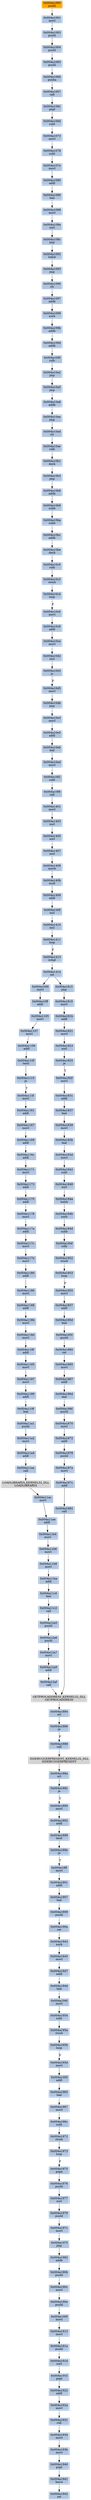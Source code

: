strict digraph G {
	graph [bgcolor=transparent,
		name=G
	];
	node [color=lightsteelblue,
		fillcolor=lightsteelblue,
		shape=rectangle,
		style=filled
	];
	"0x004a11b8"	[label="0x004a11b8
movl"];
	"0x004a11ba"	[label="0x004a11ba
addl"];
	"0x004a11b8" -> "0x004a11ba"	[color="#000000"];
	"0x004a1947"	[label="0x004a1947
addl"];
	"0x004a194d"	[label="0x004a194d
leal"];
	"0x004a1947" -> "0x004a194d"	[color="#000000"];
	"0x004a106d"	[label="0x004a106d
subl"];
	"0x004a1073"	[label="0x004a1073
movl"];
	"0x004a106d" -> "0x004a1073"	[color="#000000"];
	"0x004a1097"	[label="0x004a1097
addb"];
	"0x004a1099"	[label="0x004a1099
xorb"];
	"0x004a1097" -> "0x004a1099"	[color="#000000"];
	"0x004a184d"	[label="0x004a184d
subb"];
	"0x004a184f"	[label="0x004a184f
rolb"];
	"0x004a184d" -> "0x004a184f"	[color="#000000"];
	"0x004a187a"	[label="0x004a187a
movl"];
	"0x004a187c"	[label="0x004a187c
addl"];
	"0x004a187a" -> "0x004a187c"	[color="#000000"];
	"0x004a1972"	[label="0x004a1972
stosb"];
	"0x004a1973"	[label="0x004a1973
loop"];
	"0x004a1972" -> "0x004a1973"	[color="#000000"];
	"0x004a108a"	[label="0x004a108a
xorl"];
	"0x004a108c"	[label="0x004a108c
jmp"];
	"0x004a108a" -> "0x004a108c"	[color="#000000"];
	"0x004a1169"	[label="0x004a1169
addl"];
	"0x004a116c"	[label="0x004a116c
addl"];
	"0x004a1169" -> "0x004a116c"	[color="#000000"];
	"0x004a107e"	[label="0x004a107e
movl"];
	"0x004a1080"	[label="0x004a1080
addl"];
	"0x004a107e" -> "0x004a1080"	[color="#000000"];
	"0x004a109b"	[label="0x004a109b
addb"];
	"0x004a1099" -> "0x004a109b"	[color="#000000"];
	"0x004a10d3"	[label="0x004a10d3
js"];
	"0x004a10d5"	[label="0x004a10d5
movl"];
	"0x004a10d3" -> "0x004a10d5"	[color="#000000",
		label=F];
	"0x004a181b"	[label="0x004a181b
addl"];
	"0x004a1821"	[label="0x004a1821
movl"];
	"0x004a181b" -> "0x004a1821"	[color="#000000"];
	"0x004a10ae"	[label="0x004a10ae
rolb"];
	"0x004a10b1"	[label="0x004a10b1
decb"];
	"0x004a10ae" -> "0x004a10b1"	[color="#000000"];
	"0x004a191d"	[label="0x004a191d
xorl"];
	"0x004a191f"	[label="0x004a191f
popl"];
	"0x004a191d" -> "0x004a191f"	[color="#000000"];
	"0x004a188a"	[label="0x004a188a
orl"];
	"0x004a188c"	[label="0x004a188c
je"];
	"0x004a188a" -> "0x004a188c"	[color="#000000"];
	"0x004a118b"	[label="0x004a118b
movl"];
	"0x004a118d"	[label="0x004a118d
movl"];
	"0x004a118b" -> "0x004a118d"	[color="#000000"];
	"0x004a1175"	[label="0x004a1175
addl"];
	"0x004a1178"	[label="0x004a1178
movl"];
	"0x004a1175" -> "0x004a1178"	[color="#000000"];
	"0x004a1063"	[label="0x004a1063
pushl"];
	"0x004a1064"	[label="0x004a1064
pushl"];
	"0x004a1063" -> "0x004a1064"	[color="#000000"];
	"0x004a1954"	[label="0x004a1954
subl"];
	"0x004a195a"	[label="0x004a195a
stosb"];
	"0x004a1954" -> "0x004a195a"	[color="#000000"];
	"0x004a10c4"	[label="0x004a10c4
loop"];
	"0x004a10c6"	[label="0x004a10c6
movl"];
	"0x004a10c4" -> "0x004a10c6"	[color="#000000",
		label=F];
	"0x004a1976"	[label="0x004a1976
pushl"];
	"0x004a1977"	[label="0x004a1977
xorl"];
	"0x004a1976" -> "0x004a1977"	[color="#000000"];
	"0x004a1907"	[label="0x004a1907
leal"];
	"0x004a1909"	[label="0x004a1909
pushl"];
	"0x004a1907" -> "0x004a1909"	[color="#000000"];
	"0x004a115f"	[label="0x004a115f
movl"];
	"0x004a1161"	[label="0x004a1161
addl"];
	"0x004a115f" -> "0x004a1161"	[color="#000000"];
	"0x004a1086"	[label="0x004a1086
leal"];
	"0x004a1080" -> "0x004a1086"	[color="#000000"];
	"0x004a1065"	[label="0x004a1065
pushl"];
	"0x004a1066"	[label="0x004a1066
pusha"];
	"0x004a1065" -> "0x004a1066"	[color="#000000"];
	"0x004a1107"	[label="0x004a1107
movl"];
	"0x004a1109"	[label="0x004a1109
addl"];
	"0x004a1107" -> "0x004a1109"	[color="#000000"];
	"0x004a10db"	[label="0x004a10db
jmp"];
	"0x004a10e3"	[label="0x004a10e3
movl"];
	"0x004a10db" -> "0x004a10e3"	[color="#000000"];
	"0x004a10bc"	[label="0x004a10bc
addb"];
	"0x004a10be"	[label="0x004a10be
decb"];
	"0x004a10bc" -> "0x004a10be"	[color="#000000"];
	"0x004a1825"	[label="0x004a1825
je"];
	"0x004a182f"	[label="0x004a182f
movl"];
	"0x004a1825" -> "0x004a182f"	[color="#000000",
		label=T];
	"0x004a1088"	[label="0x004a1088
movl"];
	"0x004a1088" -> "0x004a108a"	[color="#000000"];
	"0x004a1195"	[label="0x004a1195
movl"];
	"0x004a1197"	[label="0x004a1197
movl"];
	"0x004a1195" -> "0x004a1197"	[color="#000000"];
	"0x004a118f"	[label="0x004a118f
addl"];
	"0x004a118d" -> "0x004a118f"	[color="#000000"];
	"0x004a1171"	[label="0x004a1171
movl"];
	"0x004a1173"	[label="0x004a1173
addl"];
	"0x004a1171" -> "0x004a1173"	[color="#000000"];
	"0x004a1401"	[label="0x004a1401
movl"];
	"0x004a1403"	[label="0x004a1403
xorl"];
	"0x004a1401" -> "0x004a1403"	[color="#000000"];
	"0x004a1092"	[label="0x004a1092
lodsb"];
	"0x004a108c" -> "0x004a1092"	[color="#000000"];
	"0x004a192a"	[label="0x004a192a
movl"];
	"0x004a1931"	[label="0x004a1931
roll"];
	"0x004a192a" -> "0x004a1931"	[color="#000000"];
	"0x004a1186"	[label="0x004a1186
movl"];
	"0x004a1188"	[label="0x004a1188
addl"];
	"0x004a1186" -> "0x004a1188"	[color="#000000"];
	"0x004a1857"	[label="0x004a1857
addl"];
	"0x004a185d"	[label="0x004a185d
leal"];
	"0x004a1857" -> "0x004a185d"	[color="#000000"];
	"0x004a1975"	[label="0x004a1975
popa"];
	"0x004a1975" -> "0x004a1976"	[color="#000000"];
	"0x004a1884"	[label="0x004a1884
orl"];
	"0x004a1886"	[label="0x004a1886
je"];
	"0x004a1884" -> "0x004a1886"	[color="#000000"];
	"0x004a10f8"	[label="0x004a10f8
call"];
	"0x004a10f8" -> "0x004a1401"	[color="#000000"];
	"0x004a10d5" -> "0x004a10db"	[color="#000000"];
	LOADLIBRARYA_KERNEL32_DLL	[color=lightgrey,
		fillcolor=lightgrey,
		label="LOADLIBRARYA_KERNEL32_DLL
LOADLIBRARYA"];
	"0x004a11ac"	[label="0x004a11ac
movl"];
	LOADLIBRARYA_KERNEL32_DLL -> "0x004a11ac"	[color="#000000"];
	"0x004a12a9"	[label="0x004a12a9
addl"];
	"0x004a12af"	[label="0x004a12af
call"];
	"0x004a12a9" -> "0x004a12af"	[color="#000000"];
	"0x004a10a2"	[label="0x004a10a2
jmp"];
	"0x004a10a5"	[label="0x004a10a5
jmp"];
	"0x004a10a2" -> "0x004a10a5"	[color="#000000"];
	"0x004a10c0"	[label="0x004a10c0
rolb"];
	"0x004a10c3"	[label="0x004a10c3
stosb"];
	"0x004a10c0" -> "0x004a10c3"	[color="#000000"];
	"0x004a190a"	[label="0x004a190a
ret"];
	"0x004a1909" -> "0x004a190a"	[color="#000000"];
	"0x004a191a"	[label="0x004a191a
pushl"];
	"0x004a191a" -> "0x004a191d"	[color="#000000"];
	"0x004a10be" -> "0x004a10c0"	[color="#000000"];
	"0x004a1413"	[label="0x004a1413
xchgl"];
	"0x004a1414"	[label="0x004a1414
ret"];
	"0x004a1413" -> "0x004a1414"	[color="#000000"];
	"0x004a1890"	[label="0x004a1890
movl"];
	"0x004a1892"	[label="0x004a1892
addl"];
	"0x004a1890" -> "0x004a1892"	[color="#000000"];
	"0x004a188c" -> "0x004a1890"	[color="#000000",
		label=T];
	"0x004a183d"	[label="0x004a183d
movl"];
	"0x004a1842"	[label="0x004a1842
subl"];
	"0x004a183d" -> "0x004a1842"	[color="#000000"];
	"0x004a1167"	[label="0x004a1167
movl"];
	"0x004a1161" -> "0x004a1167"	[color="#000000"];
	"0x004a117a"	[label="0x004a117a
addl"];
	"0x004a1178" -> "0x004a117a"	[color="#000000"];
	"0x004a18ff"	[label="0x004a18ff
movl"];
	"0x004a1901"	[label="0x004a1901
addl"];
	"0x004a18ff" -> "0x004a1901"	[color="#000000"];
	"0x004a118f" -> "0x004a1195"	[color="#000000"];
	"0x004a140d"	[label="0x004a140d
addl"];
	"0x004a140f"	[label="0x004a140f
incl"];
	"0x004a140d" -> "0x004a140f"	[color="#000000"];
	"0x004a10c3" -> "0x004a10c4"	[color="#000000"];
	"0x004a12a6"	[label="0x004a12a6
pushl"];
	"0x004a12a7"	[label="0x004a12a7
movl"];
	"0x004a12a6" -> "0x004a12a7"	[color="#000000"];
	"0x004a183b"	[label="0x004a183b
leal"];
	"0x004a183b" -> "0x004a183d"	[color="#000000"];
	"0x004a1973" -> "0x004a1975"	[color="#000000",
		label=F];
	ISDEBUGGERPRESENT_KERNEL32_DLL	[color=lightgrey,
		fillcolor=lightgrey,
		label="ISDEBUGGERPRESENT_KERNEL32_DLL
ISDEBUGGERPRESENT"];
	ISDEBUGGERPRESENT_KERNEL32_DLL -> "0x004a188a"	[color="#000000"];
	"0x004a10a8"	[label="0x004a10a8
addb"];
	"0x004a10a5" -> "0x004a10a8"	[color="#000000"];
	"0x004a11c2"	[label="0x004a11c2
call"];
	"0x004a12a5"	[label="0x004a12a5
pushl"];
	"0x004a11c2" -> "0x004a12a5"	[color="#000000"];
	"0x004a140b"	[label="0x004a140b
mull"];
	"0x004a140b" -> "0x004a140d"	[color="#000000"];
	"0x004a10f2"	[label="0x004a10f2
subl"];
	"0x004a10f2" -> "0x004a10f8"	[color="#000000"];
	"0x004a109d"	[label="0x004a109d
addb"];
	"0x004a109f"	[label="0x004a109f
rolb"];
	"0x004a109d" -> "0x004a109f"	[color="#000000"];
	"0x004a195b"	[label="0x004a195b
loop"];
	"0x004a195a" -> "0x004a195b"	[color="#000000"];
	"0x004a1870"	[label="0x004a1870
movl"];
	"0x004a1872"	[label="0x004a1872
addl"];
	"0x004a1870" -> "0x004a1872"	[color="#000000"];
	"0x004a1115"	[label="0x004a1115
je"];
	"0x004a1115" -> "0x004a115f"	[color="#000000",
		label=T];
	"0x004a1934"	[label="0x004a1934
movl"];
	"0x004a193b"	[label="0x004a193b
movl"];
	"0x004a1934" -> "0x004a193b"	[color="#000000"];
	"0x004a10ff"	[label="0x004a10ff
addl"];
	"0x004a1105"	[label="0x004a1105
movl"];
	"0x004a10ff" -> "0x004a1105"	[color="#000000"];
	"0x004a184a"	[label="0x004a184a
lodsb"];
	"0x004a184b"	[label="0x004a184b
xorb"];
	"0x004a184a" -> "0x004a184b"	[color="#000000"];
	"0x004a10ce"	[label="0x004a10ce
movl"];
	"0x004a10d2"	[label="0x004a10d2
incl"];
	"0x004a10ce" -> "0x004a10d2"	[color="#000000"];
	"0x004a116c" -> "0x004a1171"	[color="#000000"];
	"0x004a10c8"	[label="0x004a10c8
addl"];
	"0x004a10c8" -> "0x004a10ce"	[color="#000000"];
	"0x004a1086" -> "0x004a1088"	[color="#000000"];
	"0x004a195d"	[label="0x004a195d
movl"];
	"0x004a195f"	[label="0x004a195f
addl"];
	"0x004a195d" -> "0x004a195f"	[color="#000000"];
	"0x004a117c"	[label="0x004a117c
movl"];
	"0x004a117a" -> "0x004a117c"	[color="#000000"];
	"0x004a1853"	[label="0x004a1853
loop"];
	"0x004a1855"	[label="0x004a1855
movl"];
	"0x004a1853" -> "0x004a1855"	[color="#000000",
		label=F];
	"0x004a1410"	[label="0x004a1410
incl"];
	"0x004a140f" -> "0x004a1410"	[color="#000000"];
	"0x004a1199"	[label="0x004a1199
addl"];
	"0x004a1197" -> "0x004a1199"	[color="#000000"];
	"0x004a1837"	[label="0x004a1837
leal"];
	"0x004a1839"	[label="0x004a1839
movl"];
	"0x004a1837" -> "0x004a1839"	[color="#000000"];
	"0x004a1867"	[label="0x004a1867
addl"];
	"0x004a186d"	[label="0x004a186d
leal"];
	"0x004a1867" -> "0x004a186d"	[color="#000000"];
	"0x004a196c"	[label="0x004a196c
subl"];
	"0x004a196c" -> "0x004a1972"	[color="#000000"];
	"0x004a11b6"	[label="0x004a11b6
movl"];
	"0x004a11b6" -> "0x004a11b8"	[color="#000000"];
	"0x004a11c0"	[label="0x004a11c0
leal"];
	"0x004a11ba" -> "0x004a11c0"	[color="#000000"];
	"0x004a110f"	[label="0x004a110f
testl"];
	"0x004a1109" -> "0x004a110f"	[color="#000000"];
	"0x004a1061"	[label="0x004a1061
movl"];
	"0x004a1061" -> "0x004a1063"	[color="#000000"];
	"0x004a1093"	[label="0x004a1093
jmp"];
	"0x004a1092" -> "0x004a1093"	[color="#000000"];
	"0x004a1852"	[label="0x004a1852
stosb"];
	"0x004a184f" -> "0x004a1852"	[color="#000000"];
	"0x004a1831"	[label="0x004a1831
addl"];
	"0x004a182f" -> "0x004a1831"	[color="#000000"];
	"0x004a10aa"	[label="0x004a10aa
jmp"];
	"0x004a10ad"	[label="0x004a10ad
clc"];
	"0x004a10aa" -> "0x004a10ad"	[color="#000000"];
	"0x004a1982"	[label="0x004a1982
addb"];
	"0x004a190b"	[label="0x004a190b
pushl"];
	"0x004a1982" -> "0x004a190b"	[color="#000000"];
	"0x004a1979"	[label="0x004a1979
pushl"];
	"0x004a1977" -> "0x004a1979"	[color="#000000"];
	"0x004a109b" -> "0x004a109d"	[color="#000000"];
	"0x004a1898"	[label="0x004a1898
testl"];
	"0x004a1892" -> "0x004a1898"	[color="#000000"];
	"0x004a1882"	[label="0x004a1882
call"];
	"0x004a187c" -> "0x004a1882"	[color="#000000"];
	"0x004a190c"	[label="0x004a190c
movl"];
	"0x004a190e"	[label="0x004a190e
pushl"];
	"0x004a190c" -> "0x004a190e"	[color="#000000"];
	"0x004a12a7" -> "0x004a12a9"	[color="#000000"];
	"0x004a10b6"	[label="0x004a10b6
addb"];
	"0x004a10b8"	[label="0x004a10b8
subb"];
	"0x004a10b6" -> "0x004a10b8"	[color="#000000"];
	"0x004a194f"	[label="0x004a194f
movl"];
	"0x004a194d" -> "0x004a194f"	[color="#000000"];
	"0x004a1405"	[label="0x004a1405
xorl"];
	"0x004a1403" -> "0x004a1405"	[color="#000000"];
	"0x004a117e"	[label="0x004a117e
movl"];
	"0x004a1180"	[label="0x004a1180
addl"];
	"0x004a117e" -> "0x004a1180"	[color="#000000"];
	"0x004a195b" -> "0x004a195d"	[color="#000000",
		label=F];
	"0x004a12a5" -> "0x004a12a6"	[color="#000000"];
	"0x004a11a1"	[label="0x004a11a1
pushl"];
	"0x004a11a2"	[label="0x004a11a2
movl"];
	"0x004a11a1" -> "0x004a11a2"	[color="#000000"];
	"0x004a1078"	[label="0x004a1078
subl"];
	"0x004a1073" -> "0x004a1078"	[color="#000000"];
	"0x004a1096"	[label="0x004a1096
clc"];
	"0x004a1093" -> "0x004a1096"	[color="#000000"];
	"0x004a1945"	[label="0x004a1945
movl"];
	"0x004a1945" -> "0x004a1947"	[color="#000000"];
	"0x004a1823"	[label="0x004a1823
xorl"];
	"0x004a1823" -> "0x004a1825"	[color="#000000"];
	"0x004a10fd"	[label="0x004a10fd
movl"];
	"0x004a10fd" -> "0x004a10ff"	[color="#000000"];
	"0x004a1411"	[label="0x004a1411
loop"];
	"0x004a1411" -> "0x004a1413"	[color="#000000",
		label=F];
	"0x004a1096" -> "0x004a1097"	[color="#000000"];
	"0x004a10d2" -> "0x004a10d3"	[color="#000000"];
	"0x004a1848"	[label="0x004a1848
xorl"];
	"0x004a1842" -> "0x004a1848"	[color="#000000"];
	"0x004a1888"	[label="0x004a1888
call"];
	"0x004a1888" -> ISDEBUGGERPRESENT_KERNEL32_DLL	[color="#000000"];
	"0x004a1064" -> "0x004a1065"	[color="#000000"];
	"0x004a119f"	[label="0x004a119f
leal"];
	"0x004a119f" -> "0x004a11a1"	[color="#000000"];
	"0x004a1821" -> "0x004a1823"	[color="#000000"];
	"0x004a197c"	[label="0x004a197c
movl"];
	"0x004a1979" -> "0x004a197c"	[color="#000000"];
	"0x004a1188" -> "0x004a118b"	[color="#000000"];
	"0x004a1173" -> "0x004a1175"	[color="#000000"];
	"0x004a1199" -> "0x004a119f"	[color="#000000"];
	"0x004a1180" -> "0x004a1186"	[color="#000000"];
	"0x004a1105" -> "0x004a1107"	[color="#000000"];
	"0x004a11b4"	[label="0x004a11b4
movl"];
	"0x004a11b4" -> "0x004a11b6"	[color="#000000"];
	"0x004a197f"	[label="0x004a197f
jmp"];
	"0x004a197f" -> "0x004a1982"	[color="#000000"];
	GETPROCADDRESS_KERNEL32_DLL	[color=lightgrey,
		fillcolor=lightgrey,
		label="GETPROCADDRESS_KERNEL32_DLL
GETPROCADDRESS"];
	GETPROCADDRESS_KERNEL32_DLL -> "0x004a1884"	[color="#000000"];
	"0x004a1878"	[label="0x004a1878
pushl"];
	"0x004a1872" -> "0x004a1878"	[color="#000000"];
	"0x004a1410" -> "0x004a1411"	[color="#000000"];
	"0x004a1965"	[label="0x004a1965
leal"];
	"0x004a195f" -> "0x004a1965"	[color="#000000"];
	"0x004a1167" -> "0x004a1169"	[color="#000000"];
	"0x004a11c0" -> "0x004a11c2"	[color="#000000"];
	"0x004a11a4"	[label="0x004a11a4
addl"];
	"0x004a11a2" -> "0x004a11a4"	[color="#000000"];
	"0x004a10c6" -> "0x004a10c8"	[color="#000000"];
	"0x004a1922"	[label="0x004a1922
addl"];
	"0x004a1922" -> "0x004a192a"	[color="#000000"];
	"0x004a186f"	[label="0x004a186f
pushl"];
	"0x004a186d" -> "0x004a186f"	[color="#000000"];
	"0x004a190f"	[label="0x004a190f
movl"];
	"0x004a190e" -> "0x004a190f"	[color="#000000"];
	"0x004a1852" -> "0x004a1853"	[color="#000000"];
	"0x004a194f" -> "0x004a1954"	[color="#000000"];
	"0x004a189e"	[label="0x004a189e
je"];
	"0x004a189e" -> "0x004a18ff"	[color="#000000",
		label=T];
	"0x004a1886" -> "0x004a1888"	[color="#000000",
		label=F];
	"0x004a11ae"	[label="0x004a11ae
addl"];
	"0x004a11ac" -> "0x004a11ae"	[color="#000000"];
	"0x004a1414" -> "0x004a10fd"	[color="#000000"];
	"0x004a1815"	[label="0x004a1815
jmp"];
	"0x004a1414" -> "0x004a1815"	[color="#000000"];
	"0x004a1855" -> "0x004a1857"	[color="#000000"];
	"0x004a1913"	[label="0x004a1913
movl"];
	"0x004a1913" -> "0x004a191a"	[color="#000000"];
	"0x004a1865"	[label="0x004a1865
movl"];
	"0x004a1865" -> "0x004a1867"	[color="#000000"];
	"0x004a1942"	[label="0x004a1942
ret"];
	"0x004a1967"	[label="0x004a1967
movl"];
	"0x004a1967" -> "0x004a196c"	[color="#000000"];
	"0x004a12af" -> GETPROCADDRESS_KERNEL32_DLL	[color="#000000"];
	"0x004a1940"	[label="0x004a1940
popl"];
	"0x004a1941"	[label="0x004a1941
leave"];
	"0x004a1940" -> "0x004a1941"	[color="#000000"];
	"0x004a191f" -> "0x004a1922"	[color="#000000"];
	"0x004a11ae" -> "0x004a11b4"	[color="#000000"];
	"0x004a10ba"	[label="0x004a10ba
subb"];
	"0x004a10ba" -> "0x004a10bc"	[color="#000000"];
	"0x004a190f" -> "0x004a1913"	[color="#000000"];
	"0x004a185f"	[label="0x004a185f
pushl"];
	"0x004a1860"	[label="0x004a1860
ret"];
	"0x004a185f" -> "0x004a1860"	[color="#000000"];
	"0x004a186f" -> "0x004a1870"	[color="#000000"];
	"0x004a1965" -> "0x004a1967"	[color="#000000"];
	"0x004a1943"	[label="0x004a1943
xorb"];
	"0x004a190a" -> "0x004a1943"	[color="#000000"];
	"0x004a10b8" -> "0x004a10ba"	[color="#000000"];
	"0x004a1898" -> "0x004a189e"	[color="#000000"];
	"0x004a10e5"	[label="0x004a10e5
addl"];
	"0x004a10e3" -> "0x004a10e5"	[color="#000000"];
	"0x004a10b3"	[label="0x004a10b3
jmp"];
	"0x004a10b1" -> "0x004a10b3"	[color="#000000"];
	"0x004a1078" -> "0x004a107e"	[color="#000000"];
	"0x004a1067"	[label="0x004a1067
call"];
	"0x004a106c"	[label="0x004a106c
popl"];
	"0x004a1067" -> "0x004a106c"	[color="#000000"];
	"0x004a1060"	[color=lightgrey,
		fillcolor=orange,
		label="0x004a1060
pushl"];
	"0x004a1060" -> "0x004a1061"	[color="#000000"];
	"0x004a10eb"	[label="0x004a10eb
leal"];
	"0x004a10ed"	[label="0x004a10ed
movl"];
	"0x004a10eb" -> "0x004a10ed"	[color="#000000"];
	"0x004a109f" -> "0x004a10a2"	[color="#000000"];
	"0x004a1066" -> "0x004a1067"	[color="#000000"];
	"0x004a197c" -> "0x004a197f"	[color="#000000"];
	"0x004a185d" -> "0x004a185f"	[color="#000000"];
	"0x004a1901" -> "0x004a1907"	[color="#000000"];
	"0x004a10ad" -> "0x004a10ae"	[color="#000000"];
	"0x004a1819"	[label="0x004a1819
movl"];
	"0x004a1815" -> "0x004a1819"	[color="#000000"];
	"0x004a1882" -> GETPROCADDRESS_KERNEL32_DLL	[color="#000000"];
	"0x004a1878" -> "0x004a187a"	[color="#000000"];
	"0x004a10ed" -> "0x004a10f2"	[color="#000000"];
	"0x004a193b" -> "0x004a1940"	[color="#000000"];
	"0x004a1407"	[label="0x004a1407
xorl"];
	"0x004a1405" -> "0x004a1407"	[color="#000000"];
	"0x004a1831" -> "0x004a1837"	[color="#000000"];
	"0x004a117c" -> "0x004a117e"	[color="#000000"];
	"0x004a11aa"	[label="0x004a11aa
call"];
	"0x004a11a4" -> "0x004a11aa"	[color="#000000"];
	"0x004a1943" -> "0x004a1945"	[color="#000000"];
	"0x004a10e5" -> "0x004a10eb"	[color="#000000"];
	"0x004a106c" -> "0x004a106d"	[color="#000000"];
	"0x004a10b3" -> "0x004a10b6"	[color="#000000"];
	"0x004a10a8" -> "0x004a10aa"	[color="#000000"];
	"0x004a1409"	[label="0x004a1409
movb"];
	"0x004a1407" -> "0x004a1409"	[color="#000000"];
	"0x004a1941" -> "0x004a1942"	[color="#000000"];
	"0x004a1931" -> "0x004a1934"	[color="#000000"];
	"0x004a11aa" -> LOADLIBRARYA_KERNEL32_DLL	[color="#000000"];
	"0x004a110f" -> "0x004a1115"	[color="#000000"];
	"0x004a1819" -> "0x004a181b"	[color="#000000"];
	"0x004a1848" -> "0x004a184a"	[color="#000000"];
	"0x004a190b" -> "0x004a190c"	[color="#000000"];
	"0x004a1839" -> "0x004a183b"	[color="#000000"];
	"0x004a1409" -> "0x004a140b"	[color="#000000"];
	"0x004a1860" -> "0x004a1865"	[color="#000000"];
	"0x004a184b" -> "0x004a184d"	[color="#000000"];
}
